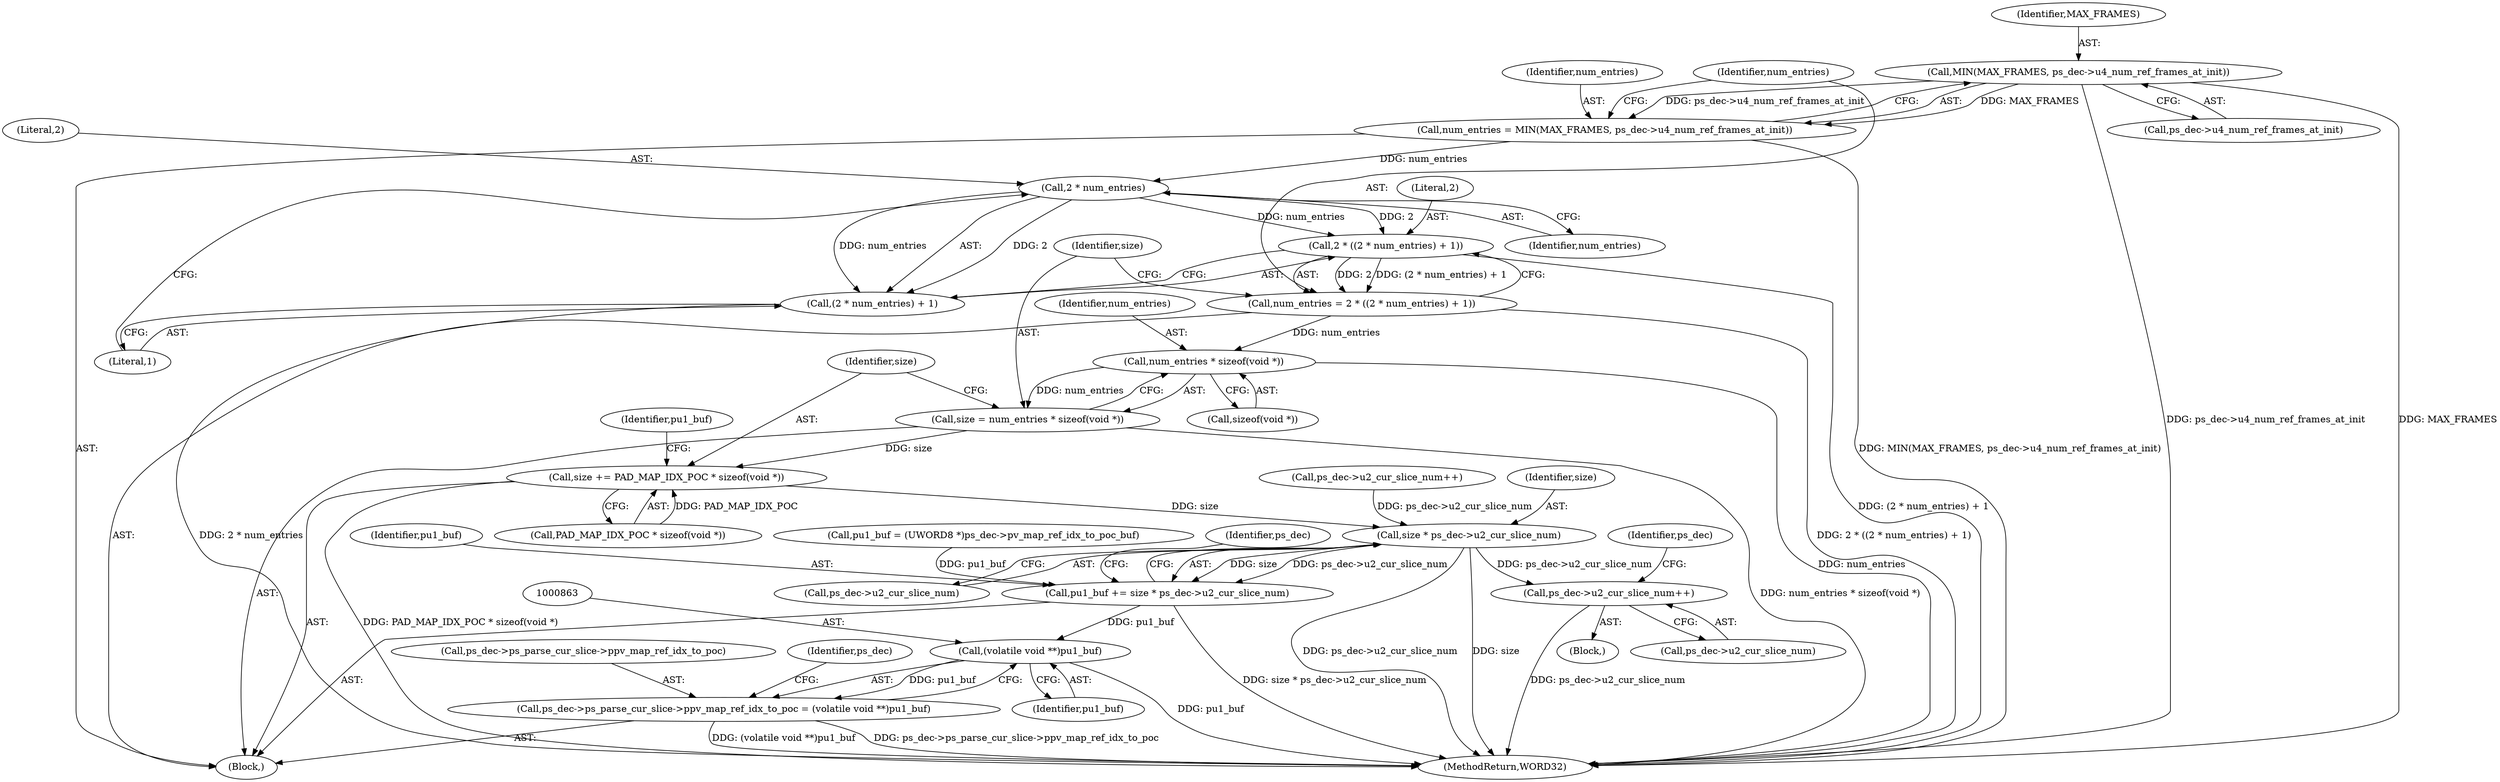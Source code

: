 digraph "0_Android_0b23c81c3dd9ec38f7e6806a3955fed1925541a0_1@pointer" {
"1000816" [label="(Call,MIN(MAX_FRAMES, ps_dec->u4_num_ref_frames_at_init))"];
"1000814" [label="(Call,num_entries = MIN(MAX_FRAMES, ps_dec->u4_num_ref_frames_at_init))"];
"1000826" [label="(Call,2 * num_entries)"];
"1000823" [label="(Call,2 * ((2 * num_entries) + 1))"];
"1000821" [label="(Call,num_entries = 2 * ((2 * num_entries) + 1))"];
"1000832" [label="(Call,num_entries * sizeof(void *))"];
"1000830" [label="(Call,size = num_entries * sizeof(void *))"];
"1000836" [label="(Call,size += PAD_MAP_IDX_POC * sizeof(void *))"];
"1000851" [label="(Call,size * ps_dec->u2_cur_slice_num)"];
"1000849" [label="(Call,pu1_buf += size * ps_dec->u2_cur_slice_num)"];
"1000862" [label="(Call,(volatile void **)pu1_buf)"];
"1000856" [label="(Call,ps_dec->ps_parse_cur_slice->ppv_map_ref_idx_to_poc = (volatile void **)pu1_buf)"];
"1001384" [label="(Call,ps_dec->u2_cur_slice_num++)"];
"1000825" [label="(Call,(2 * num_entries) + 1)"];
"1001384" [label="(Call,ps_dec->u2_cur_slice_num++)"];
"1001390" [label="(Identifier,ps_dec)"];
"1000850" [label="(Identifier,pu1_buf)"];
"1000824" [label="(Literal,2)"];
"1000825" [label="(Call,(2 * num_entries) + 1)"];
"1000862" [label="(Call,(volatile void **)pu1_buf)"];
"1000857" [label="(Call,ps_dec->ps_parse_cur_slice->ppv_map_ref_idx_to_poc)"];
"1000814" [label="(Call,num_entries = MIN(MAX_FRAMES, ps_dec->u4_num_ref_frames_at_init))"];
"1000868" [label="(Identifier,ps_dec)"];
"1000842" [label="(Call,pu1_buf = (UWORD8 *)ps_dec->pv_map_ref_idx_to_poc_buf)"];
"1000822" [label="(Identifier,num_entries)"];
"1000859" [label="(Identifier,ps_dec)"];
"1000834" [label="(Call,sizeof(void *))"];
"1000843" [label="(Identifier,pu1_buf)"];
"1000849" [label="(Call,pu1_buf += size * ps_dec->u2_cur_slice_num)"];
"1000828" [label="(Identifier,num_entries)"];
"1000826" [label="(Call,2 * num_entries)"];
"1001422" [label="(MethodReturn,WORD32)"];
"1000827" [label="(Literal,2)"];
"1000851" [label="(Call,size * ps_dec->u2_cur_slice_num)"];
"1000856" [label="(Call,ps_dec->ps_parse_cur_slice->ppv_map_ref_idx_to_poc = (volatile void **)pu1_buf)"];
"1000818" [label="(Call,ps_dec->u4_num_ref_frames_at_init)"];
"1000829" [label="(Literal,1)"];
"1000836" [label="(Call,size += PAD_MAP_IDX_POC * sizeof(void *))"];
"1000853" [label="(Call,ps_dec->u2_cur_slice_num)"];
"1000789" [label="(Call,ps_dec->u2_cur_slice_num++)"];
"1000838" [label="(Call,PAD_MAP_IDX_POC * sizeof(void *))"];
"1000864" [label="(Identifier,pu1_buf)"];
"1001385" [label="(Call,ps_dec->u2_cur_slice_num)"];
"1000831" [label="(Identifier,size)"];
"1000815" [label="(Identifier,num_entries)"];
"1000832" [label="(Call,num_entries * sizeof(void *))"];
"1000816" [label="(Call,MIN(MAX_FRAMES, ps_dec->u4_num_ref_frames_at_init))"];
"1000833" [label="(Identifier,num_entries)"];
"1000852" [label="(Identifier,size)"];
"1001379" [label="(Block,)"];
"1000823" [label="(Call,2 * ((2 * num_entries) + 1))"];
"1000817" [label="(Identifier,MAX_FRAMES)"];
"1000821" [label="(Call,num_entries = 2 * ((2 * num_entries) + 1))"];
"1000810" [label="(Block,)"];
"1000830" [label="(Call,size = num_entries * sizeof(void *))"];
"1000837" [label="(Identifier,size)"];
"1000816" -> "1000814"  [label="AST: "];
"1000816" -> "1000818"  [label="CFG: "];
"1000817" -> "1000816"  [label="AST: "];
"1000818" -> "1000816"  [label="AST: "];
"1000814" -> "1000816"  [label="CFG: "];
"1000816" -> "1001422"  [label="DDG: ps_dec->u4_num_ref_frames_at_init"];
"1000816" -> "1001422"  [label="DDG: MAX_FRAMES"];
"1000816" -> "1000814"  [label="DDG: MAX_FRAMES"];
"1000816" -> "1000814"  [label="DDG: ps_dec->u4_num_ref_frames_at_init"];
"1000814" -> "1000810"  [label="AST: "];
"1000815" -> "1000814"  [label="AST: "];
"1000822" -> "1000814"  [label="CFG: "];
"1000814" -> "1001422"  [label="DDG: MIN(MAX_FRAMES, ps_dec->u4_num_ref_frames_at_init)"];
"1000814" -> "1000826"  [label="DDG: num_entries"];
"1000826" -> "1000825"  [label="AST: "];
"1000826" -> "1000828"  [label="CFG: "];
"1000827" -> "1000826"  [label="AST: "];
"1000828" -> "1000826"  [label="AST: "];
"1000829" -> "1000826"  [label="CFG: "];
"1000826" -> "1000823"  [label="DDG: 2"];
"1000826" -> "1000823"  [label="DDG: num_entries"];
"1000826" -> "1000825"  [label="DDG: 2"];
"1000826" -> "1000825"  [label="DDG: num_entries"];
"1000823" -> "1000821"  [label="AST: "];
"1000823" -> "1000825"  [label="CFG: "];
"1000824" -> "1000823"  [label="AST: "];
"1000825" -> "1000823"  [label="AST: "];
"1000821" -> "1000823"  [label="CFG: "];
"1000823" -> "1001422"  [label="DDG: (2 * num_entries) + 1"];
"1000823" -> "1000821"  [label="DDG: 2"];
"1000823" -> "1000821"  [label="DDG: (2 * num_entries) + 1"];
"1000821" -> "1000810"  [label="AST: "];
"1000822" -> "1000821"  [label="AST: "];
"1000831" -> "1000821"  [label="CFG: "];
"1000821" -> "1001422"  [label="DDG: 2 * ((2 * num_entries) + 1)"];
"1000821" -> "1000832"  [label="DDG: num_entries"];
"1000832" -> "1000830"  [label="AST: "];
"1000832" -> "1000834"  [label="CFG: "];
"1000833" -> "1000832"  [label="AST: "];
"1000834" -> "1000832"  [label="AST: "];
"1000830" -> "1000832"  [label="CFG: "];
"1000832" -> "1001422"  [label="DDG: num_entries"];
"1000832" -> "1000830"  [label="DDG: num_entries"];
"1000830" -> "1000810"  [label="AST: "];
"1000831" -> "1000830"  [label="AST: "];
"1000837" -> "1000830"  [label="CFG: "];
"1000830" -> "1001422"  [label="DDG: num_entries * sizeof(void *)"];
"1000830" -> "1000836"  [label="DDG: size"];
"1000836" -> "1000810"  [label="AST: "];
"1000836" -> "1000838"  [label="CFG: "];
"1000837" -> "1000836"  [label="AST: "];
"1000838" -> "1000836"  [label="AST: "];
"1000843" -> "1000836"  [label="CFG: "];
"1000836" -> "1001422"  [label="DDG: PAD_MAP_IDX_POC * sizeof(void *)"];
"1000838" -> "1000836"  [label="DDG: PAD_MAP_IDX_POC"];
"1000836" -> "1000851"  [label="DDG: size"];
"1000851" -> "1000849"  [label="AST: "];
"1000851" -> "1000853"  [label="CFG: "];
"1000852" -> "1000851"  [label="AST: "];
"1000853" -> "1000851"  [label="AST: "];
"1000849" -> "1000851"  [label="CFG: "];
"1000851" -> "1001422"  [label="DDG: ps_dec->u2_cur_slice_num"];
"1000851" -> "1001422"  [label="DDG: size"];
"1000851" -> "1000849"  [label="DDG: size"];
"1000851" -> "1000849"  [label="DDG: ps_dec->u2_cur_slice_num"];
"1000789" -> "1000851"  [label="DDG: ps_dec->u2_cur_slice_num"];
"1000851" -> "1001384"  [label="DDG: ps_dec->u2_cur_slice_num"];
"1000849" -> "1000810"  [label="AST: "];
"1000850" -> "1000849"  [label="AST: "];
"1000859" -> "1000849"  [label="CFG: "];
"1000849" -> "1001422"  [label="DDG: size * ps_dec->u2_cur_slice_num"];
"1000842" -> "1000849"  [label="DDG: pu1_buf"];
"1000849" -> "1000862"  [label="DDG: pu1_buf"];
"1000862" -> "1000856"  [label="AST: "];
"1000862" -> "1000864"  [label="CFG: "];
"1000863" -> "1000862"  [label="AST: "];
"1000864" -> "1000862"  [label="AST: "];
"1000856" -> "1000862"  [label="CFG: "];
"1000862" -> "1001422"  [label="DDG: pu1_buf"];
"1000862" -> "1000856"  [label="DDG: pu1_buf"];
"1000856" -> "1000810"  [label="AST: "];
"1000857" -> "1000856"  [label="AST: "];
"1000868" -> "1000856"  [label="CFG: "];
"1000856" -> "1001422"  [label="DDG: ps_dec->ps_parse_cur_slice->ppv_map_ref_idx_to_poc"];
"1000856" -> "1001422"  [label="DDG: (volatile void **)pu1_buf"];
"1001384" -> "1001379"  [label="AST: "];
"1001384" -> "1001385"  [label="CFG: "];
"1001385" -> "1001384"  [label="AST: "];
"1001390" -> "1001384"  [label="CFG: "];
"1001384" -> "1001422"  [label="DDG: ps_dec->u2_cur_slice_num"];
"1000825" -> "1000829"  [label="CFG: "];
"1000829" -> "1000825"  [label="AST: "];
"1000825" -> "1001422"  [label="DDG: 2 * num_entries"];
}
